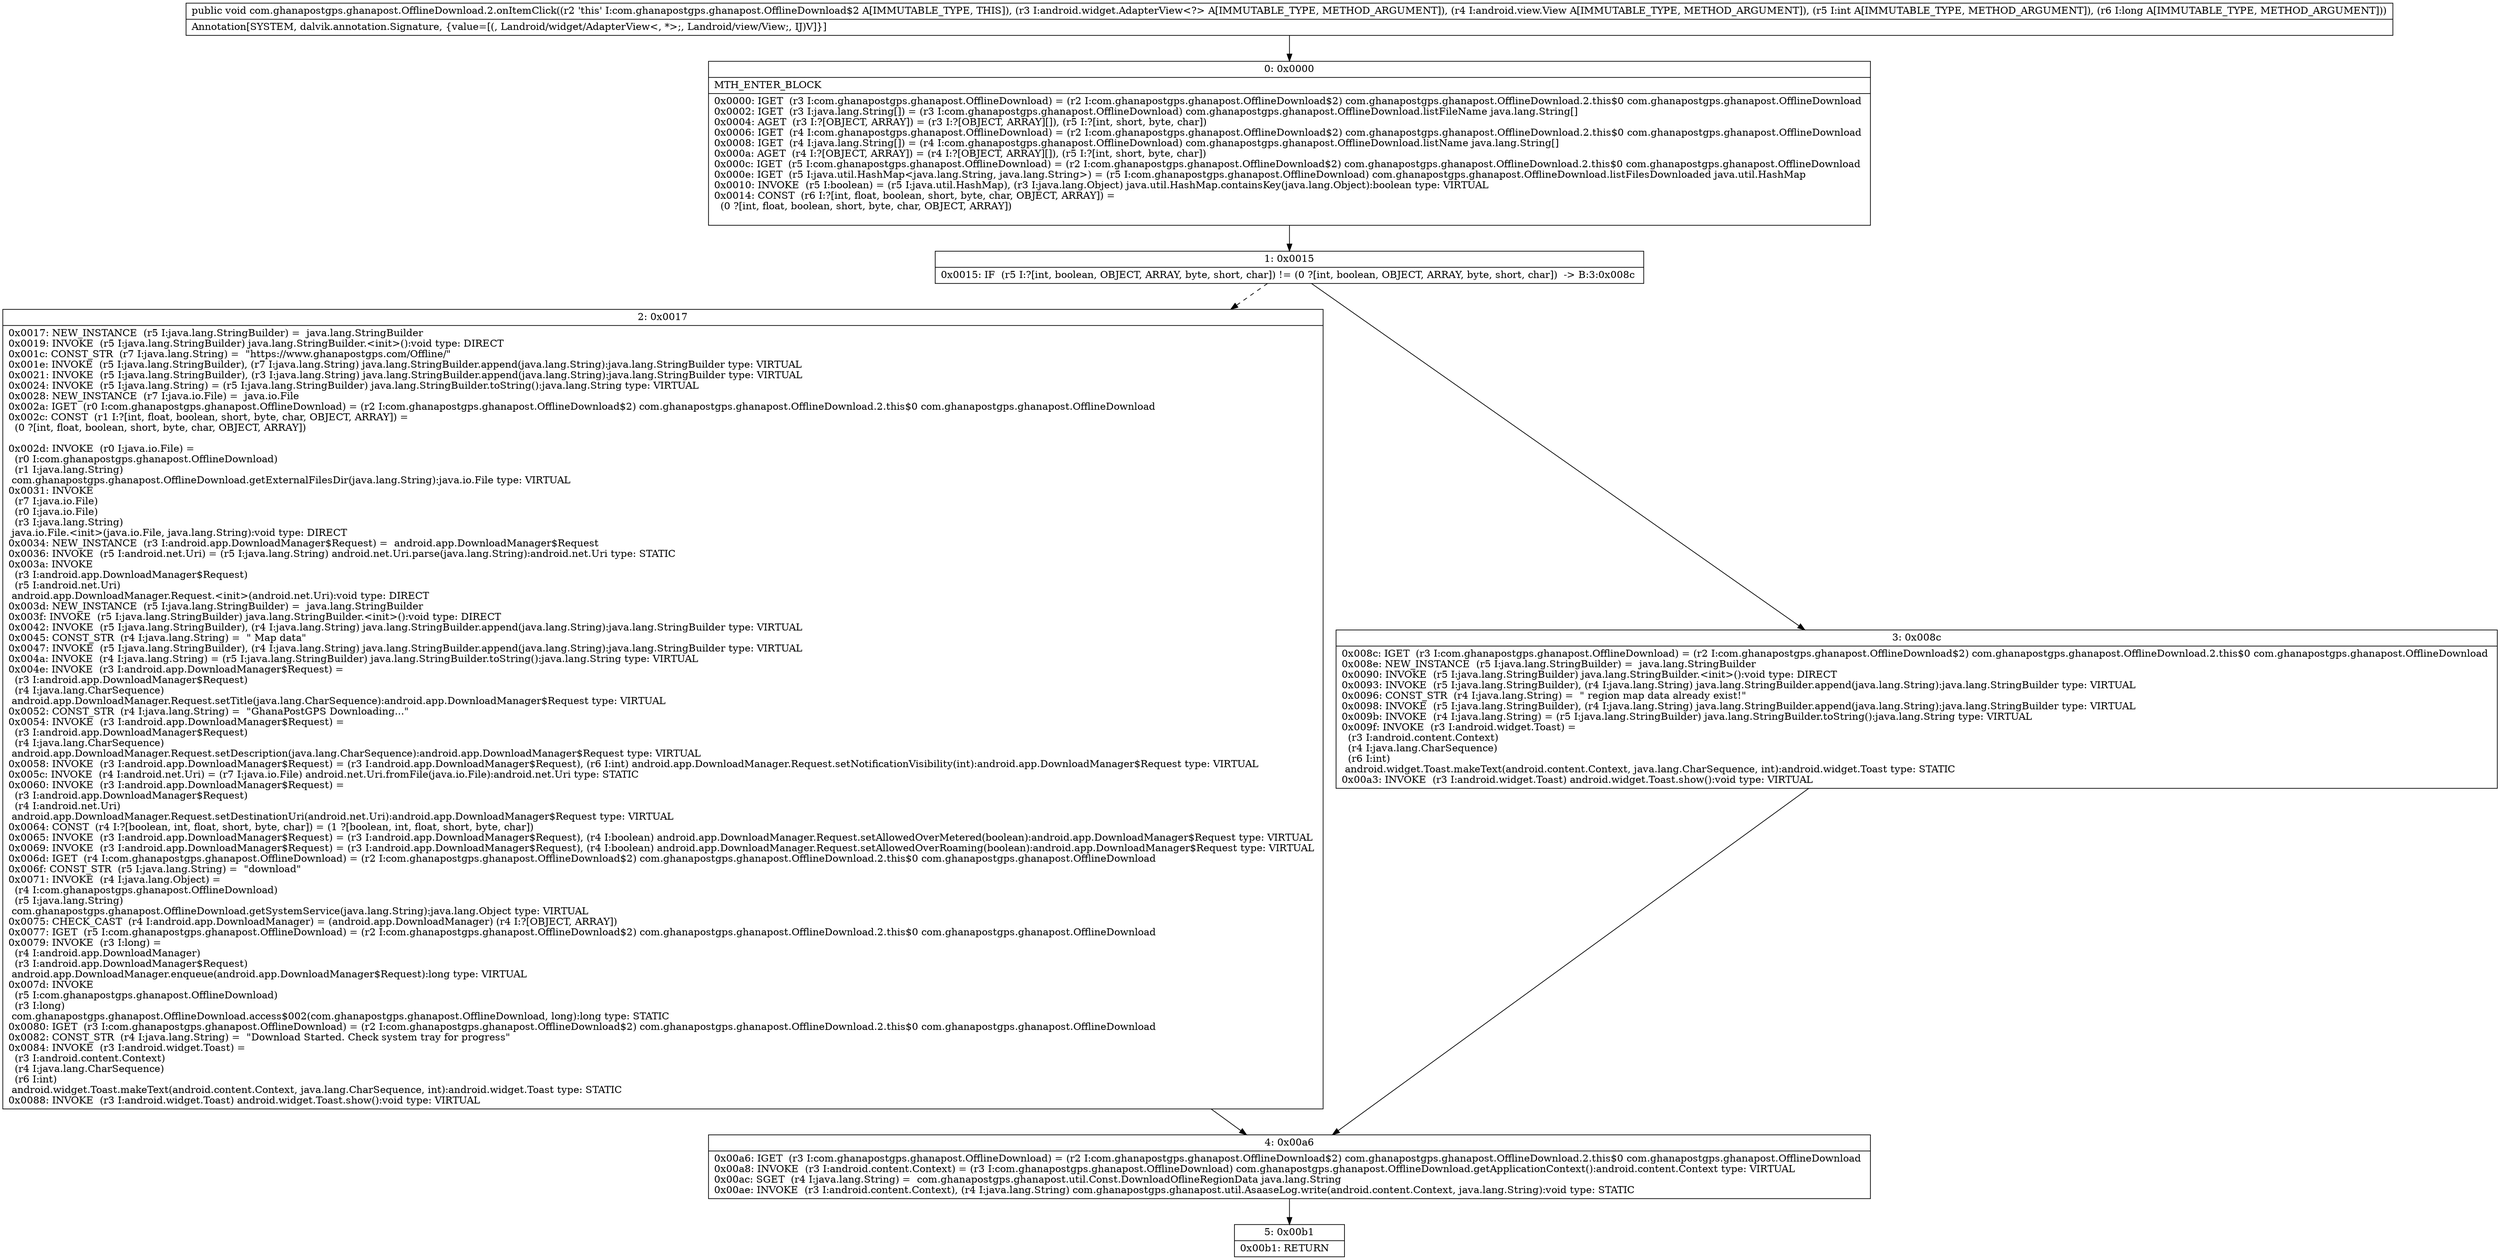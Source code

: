 digraph "CFG forcom.ghanapostgps.ghanapost.OfflineDownload.2.onItemClick(Landroid\/widget\/AdapterView;Landroid\/view\/View;IJ)V" {
Node_0 [shape=record,label="{0\:\ 0x0000|MTH_ENTER_BLOCK\l|0x0000: IGET  (r3 I:com.ghanapostgps.ghanapost.OfflineDownload) = (r2 I:com.ghanapostgps.ghanapost.OfflineDownload$2) com.ghanapostgps.ghanapost.OfflineDownload.2.this$0 com.ghanapostgps.ghanapost.OfflineDownload \l0x0002: IGET  (r3 I:java.lang.String[]) = (r3 I:com.ghanapostgps.ghanapost.OfflineDownload) com.ghanapostgps.ghanapost.OfflineDownload.listFileName java.lang.String[] \l0x0004: AGET  (r3 I:?[OBJECT, ARRAY]) = (r3 I:?[OBJECT, ARRAY][]), (r5 I:?[int, short, byte, char]) \l0x0006: IGET  (r4 I:com.ghanapostgps.ghanapost.OfflineDownload) = (r2 I:com.ghanapostgps.ghanapost.OfflineDownload$2) com.ghanapostgps.ghanapost.OfflineDownload.2.this$0 com.ghanapostgps.ghanapost.OfflineDownload \l0x0008: IGET  (r4 I:java.lang.String[]) = (r4 I:com.ghanapostgps.ghanapost.OfflineDownload) com.ghanapostgps.ghanapost.OfflineDownload.listName java.lang.String[] \l0x000a: AGET  (r4 I:?[OBJECT, ARRAY]) = (r4 I:?[OBJECT, ARRAY][]), (r5 I:?[int, short, byte, char]) \l0x000c: IGET  (r5 I:com.ghanapostgps.ghanapost.OfflineDownload) = (r2 I:com.ghanapostgps.ghanapost.OfflineDownload$2) com.ghanapostgps.ghanapost.OfflineDownload.2.this$0 com.ghanapostgps.ghanapost.OfflineDownload \l0x000e: IGET  (r5 I:java.util.HashMap\<java.lang.String, java.lang.String\>) = (r5 I:com.ghanapostgps.ghanapost.OfflineDownload) com.ghanapostgps.ghanapost.OfflineDownload.listFilesDownloaded java.util.HashMap \l0x0010: INVOKE  (r5 I:boolean) = (r5 I:java.util.HashMap), (r3 I:java.lang.Object) java.util.HashMap.containsKey(java.lang.Object):boolean type: VIRTUAL \l0x0014: CONST  (r6 I:?[int, float, boolean, short, byte, char, OBJECT, ARRAY]) = \l  (0 ?[int, float, boolean, short, byte, char, OBJECT, ARRAY])\l \l}"];
Node_1 [shape=record,label="{1\:\ 0x0015|0x0015: IF  (r5 I:?[int, boolean, OBJECT, ARRAY, byte, short, char]) != (0 ?[int, boolean, OBJECT, ARRAY, byte, short, char])  \-\> B:3:0x008c \l}"];
Node_2 [shape=record,label="{2\:\ 0x0017|0x0017: NEW_INSTANCE  (r5 I:java.lang.StringBuilder) =  java.lang.StringBuilder \l0x0019: INVOKE  (r5 I:java.lang.StringBuilder) java.lang.StringBuilder.\<init\>():void type: DIRECT \l0x001c: CONST_STR  (r7 I:java.lang.String) =  \"https:\/\/www.ghanapostgps.com\/Offline\/\" \l0x001e: INVOKE  (r5 I:java.lang.StringBuilder), (r7 I:java.lang.String) java.lang.StringBuilder.append(java.lang.String):java.lang.StringBuilder type: VIRTUAL \l0x0021: INVOKE  (r5 I:java.lang.StringBuilder), (r3 I:java.lang.String) java.lang.StringBuilder.append(java.lang.String):java.lang.StringBuilder type: VIRTUAL \l0x0024: INVOKE  (r5 I:java.lang.String) = (r5 I:java.lang.StringBuilder) java.lang.StringBuilder.toString():java.lang.String type: VIRTUAL \l0x0028: NEW_INSTANCE  (r7 I:java.io.File) =  java.io.File \l0x002a: IGET  (r0 I:com.ghanapostgps.ghanapost.OfflineDownload) = (r2 I:com.ghanapostgps.ghanapost.OfflineDownload$2) com.ghanapostgps.ghanapost.OfflineDownload.2.this$0 com.ghanapostgps.ghanapost.OfflineDownload \l0x002c: CONST  (r1 I:?[int, float, boolean, short, byte, char, OBJECT, ARRAY]) = \l  (0 ?[int, float, boolean, short, byte, char, OBJECT, ARRAY])\l \l0x002d: INVOKE  (r0 I:java.io.File) = \l  (r0 I:com.ghanapostgps.ghanapost.OfflineDownload)\l  (r1 I:java.lang.String)\l com.ghanapostgps.ghanapost.OfflineDownload.getExternalFilesDir(java.lang.String):java.io.File type: VIRTUAL \l0x0031: INVOKE  \l  (r7 I:java.io.File)\l  (r0 I:java.io.File)\l  (r3 I:java.lang.String)\l java.io.File.\<init\>(java.io.File, java.lang.String):void type: DIRECT \l0x0034: NEW_INSTANCE  (r3 I:android.app.DownloadManager$Request) =  android.app.DownloadManager$Request \l0x0036: INVOKE  (r5 I:android.net.Uri) = (r5 I:java.lang.String) android.net.Uri.parse(java.lang.String):android.net.Uri type: STATIC \l0x003a: INVOKE  \l  (r3 I:android.app.DownloadManager$Request)\l  (r5 I:android.net.Uri)\l android.app.DownloadManager.Request.\<init\>(android.net.Uri):void type: DIRECT \l0x003d: NEW_INSTANCE  (r5 I:java.lang.StringBuilder) =  java.lang.StringBuilder \l0x003f: INVOKE  (r5 I:java.lang.StringBuilder) java.lang.StringBuilder.\<init\>():void type: DIRECT \l0x0042: INVOKE  (r5 I:java.lang.StringBuilder), (r4 I:java.lang.String) java.lang.StringBuilder.append(java.lang.String):java.lang.StringBuilder type: VIRTUAL \l0x0045: CONST_STR  (r4 I:java.lang.String) =  \" Map data\" \l0x0047: INVOKE  (r5 I:java.lang.StringBuilder), (r4 I:java.lang.String) java.lang.StringBuilder.append(java.lang.String):java.lang.StringBuilder type: VIRTUAL \l0x004a: INVOKE  (r4 I:java.lang.String) = (r5 I:java.lang.StringBuilder) java.lang.StringBuilder.toString():java.lang.String type: VIRTUAL \l0x004e: INVOKE  (r3 I:android.app.DownloadManager$Request) = \l  (r3 I:android.app.DownloadManager$Request)\l  (r4 I:java.lang.CharSequence)\l android.app.DownloadManager.Request.setTitle(java.lang.CharSequence):android.app.DownloadManager$Request type: VIRTUAL \l0x0052: CONST_STR  (r4 I:java.lang.String) =  \"GhanaPostGPS Downloading...\" \l0x0054: INVOKE  (r3 I:android.app.DownloadManager$Request) = \l  (r3 I:android.app.DownloadManager$Request)\l  (r4 I:java.lang.CharSequence)\l android.app.DownloadManager.Request.setDescription(java.lang.CharSequence):android.app.DownloadManager$Request type: VIRTUAL \l0x0058: INVOKE  (r3 I:android.app.DownloadManager$Request) = (r3 I:android.app.DownloadManager$Request), (r6 I:int) android.app.DownloadManager.Request.setNotificationVisibility(int):android.app.DownloadManager$Request type: VIRTUAL \l0x005c: INVOKE  (r4 I:android.net.Uri) = (r7 I:java.io.File) android.net.Uri.fromFile(java.io.File):android.net.Uri type: STATIC \l0x0060: INVOKE  (r3 I:android.app.DownloadManager$Request) = \l  (r3 I:android.app.DownloadManager$Request)\l  (r4 I:android.net.Uri)\l android.app.DownloadManager.Request.setDestinationUri(android.net.Uri):android.app.DownloadManager$Request type: VIRTUAL \l0x0064: CONST  (r4 I:?[boolean, int, float, short, byte, char]) = (1 ?[boolean, int, float, short, byte, char]) \l0x0065: INVOKE  (r3 I:android.app.DownloadManager$Request) = (r3 I:android.app.DownloadManager$Request), (r4 I:boolean) android.app.DownloadManager.Request.setAllowedOverMetered(boolean):android.app.DownloadManager$Request type: VIRTUAL \l0x0069: INVOKE  (r3 I:android.app.DownloadManager$Request) = (r3 I:android.app.DownloadManager$Request), (r4 I:boolean) android.app.DownloadManager.Request.setAllowedOverRoaming(boolean):android.app.DownloadManager$Request type: VIRTUAL \l0x006d: IGET  (r4 I:com.ghanapostgps.ghanapost.OfflineDownload) = (r2 I:com.ghanapostgps.ghanapost.OfflineDownload$2) com.ghanapostgps.ghanapost.OfflineDownload.2.this$0 com.ghanapostgps.ghanapost.OfflineDownload \l0x006f: CONST_STR  (r5 I:java.lang.String) =  \"download\" \l0x0071: INVOKE  (r4 I:java.lang.Object) = \l  (r4 I:com.ghanapostgps.ghanapost.OfflineDownload)\l  (r5 I:java.lang.String)\l com.ghanapostgps.ghanapost.OfflineDownload.getSystemService(java.lang.String):java.lang.Object type: VIRTUAL \l0x0075: CHECK_CAST  (r4 I:android.app.DownloadManager) = (android.app.DownloadManager) (r4 I:?[OBJECT, ARRAY]) \l0x0077: IGET  (r5 I:com.ghanapostgps.ghanapost.OfflineDownload) = (r2 I:com.ghanapostgps.ghanapost.OfflineDownload$2) com.ghanapostgps.ghanapost.OfflineDownload.2.this$0 com.ghanapostgps.ghanapost.OfflineDownload \l0x0079: INVOKE  (r3 I:long) = \l  (r4 I:android.app.DownloadManager)\l  (r3 I:android.app.DownloadManager$Request)\l android.app.DownloadManager.enqueue(android.app.DownloadManager$Request):long type: VIRTUAL \l0x007d: INVOKE  \l  (r5 I:com.ghanapostgps.ghanapost.OfflineDownload)\l  (r3 I:long)\l com.ghanapostgps.ghanapost.OfflineDownload.access$002(com.ghanapostgps.ghanapost.OfflineDownload, long):long type: STATIC \l0x0080: IGET  (r3 I:com.ghanapostgps.ghanapost.OfflineDownload) = (r2 I:com.ghanapostgps.ghanapost.OfflineDownload$2) com.ghanapostgps.ghanapost.OfflineDownload.2.this$0 com.ghanapostgps.ghanapost.OfflineDownload \l0x0082: CONST_STR  (r4 I:java.lang.String) =  \"Download Started. Check system tray for progress\" \l0x0084: INVOKE  (r3 I:android.widget.Toast) = \l  (r3 I:android.content.Context)\l  (r4 I:java.lang.CharSequence)\l  (r6 I:int)\l android.widget.Toast.makeText(android.content.Context, java.lang.CharSequence, int):android.widget.Toast type: STATIC \l0x0088: INVOKE  (r3 I:android.widget.Toast) android.widget.Toast.show():void type: VIRTUAL \l}"];
Node_3 [shape=record,label="{3\:\ 0x008c|0x008c: IGET  (r3 I:com.ghanapostgps.ghanapost.OfflineDownload) = (r2 I:com.ghanapostgps.ghanapost.OfflineDownload$2) com.ghanapostgps.ghanapost.OfflineDownload.2.this$0 com.ghanapostgps.ghanapost.OfflineDownload \l0x008e: NEW_INSTANCE  (r5 I:java.lang.StringBuilder) =  java.lang.StringBuilder \l0x0090: INVOKE  (r5 I:java.lang.StringBuilder) java.lang.StringBuilder.\<init\>():void type: DIRECT \l0x0093: INVOKE  (r5 I:java.lang.StringBuilder), (r4 I:java.lang.String) java.lang.StringBuilder.append(java.lang.String):java.lang.StringBuilder type: VIRTUAL \l0x0096: CONST_STR  (r4 I:java.lang.String) =  \" region map data already exist!\" \l0x0098: INVOKE  (r5 I:java.lang.StringBuilder), (r4 I:java.lang.String) java.lang.StringBuilder.append(java.lang.String):java.lang.StringBuilder type: VIRTUAL \l0x009b: INVOKE  (r4 I:java.lang.String) = (r5 I:java.lang.StringBuilder) java.lang.StringBuilder.toString():java.lang.String type: VIRTUAL \l0x009f: INVOKE  (r3 I:android.widget.Toast) = \l  (r3 I:android.content.Context)\l  (r4 I:java.lang.CharSequence)\l  (r6 I:int)\l android.widget.Toast.makeText(android.content.Context, java.lang.CharSequence, int):android.widget.Toast type: STATIC \l0x00a3: INVOKE  (r3 I:android.widget.Toast) android.widget.Toast.show():void type: VIRTUAL \l}"];
Node_4 [shape=record,label="{4\:\ 0x00a6|0x00a6: IGET  (r3 I:com.ghanapostgps.ghanapost.OfflineDownload) = (r2 I:com.ghanapostgps.ghanapost.OfflineDownload$2) com.ghanapostgps.ghanapost.OfflineDownload.2.this$0 com.ghanapostgps.ghanapost.OfflineDownload \l0x00a8: INVOKE  (r3 I:android.content.Context) = (r3 I:com.ghanapostgps.ghanapost.OfflineDownload) com.ghanapostgps.ghanapost.OfflineDownload.getApplicationContext():android.content.Context type: VIRTUAL \l0x00ac: SGET  (r4 I:java.lang.String) =  com.ghanapostgps.ghanapost.util.Const.DownloadOflineRegionData java.lang.String \l0x00ae: INVOKE  (r3 I:android.content.Context), (r4 I:java.lang.String) com.ghanapostgps.ghanapost.util.AsaaseLog.write(android.content.Context, java.lang.String):void type: STATIC \l}"];
Node_5 [shape=record,label="{5\:\ 0x00b1|0x00b1: RETURN   \l}"];
MethodNode[shape=record,label="{public void com.ghanapostgps.ghanapost.OfflineDownload.2.onItemClick((r2 'this' I:com.ghanapostgps.ghanapost.OfflineDownload$2 A[IMMUTABLE_TYPE, THIS]), (r3 I:android.widget.AdapterView\<?\> A[IMMUTABLE_TYPE, METHOD_ARGUMENT]), (r4 I:android.view.View A[IMMUTABLE_TYPE, METHOD_ARGUMENT]), (r5 I:int A[IMMUTABLE_TYPE, METHOD_ARGUMENT]), (r6 I:long A[IMMUTABLE_TYPE, METHOD_ARGUMENT]))  | Annotation[SYSTEM, dalvik.annotation.Signature, \{value=[(, Landroid\/widget\/AdapterView\<, *\>;, Landroid\/view\/View;, IJ)V]\}]\l}"];
MethodNode -> Node_0;
Node_0 -> Node_1;
Node_1 -> Node_2[style=dashed];
Node_1 -> Node_3;
Node_2 -> Node_4;
Node_3 -> Node_4;
Node_4 -> Node_5;
}

